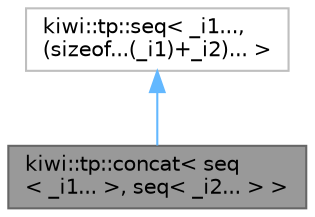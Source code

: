 digraph "kiwi::tp::concat&lt; seq&lt; _i1... &gt;, seq&lt; _i2... &gt; &gt;"
{
 // LATEX_PDF_SIZE
  bgcolor="transparent";
  edge [fontname=Helvetica,fontsize=10,labelfontname=Helvetica,labelfontsize=10];
  node [fontname=Helvetica,fontsize=10,shape=box,height=0.2,width=0.4];
  Node1 [id="Node000001",label="kiwi::tp::concat\< seq\l\< _i1... \>, seq\< _i2... \> \>",height=0.2,width=0.4,color="gray40", fillcolor="grey60", style="filled", fontcolor="black",tooltip=" "];
  Node2 -> Node1 [id="edge1_Node000001_Node000002",dir="back",color="steelblue1",style="solid",tooltip=" "];
  Node2 [id="Node000002",label="kiwi::tp::seq\< _i1...,\l(sizeof...(_i1)+_i2)... \>",height=0.2,width=0.4,color="grey75", fillcolor="white", style="filled",URL="$structkiwi_1_1tp_1_1seq.html",tooltip=" "];
}
